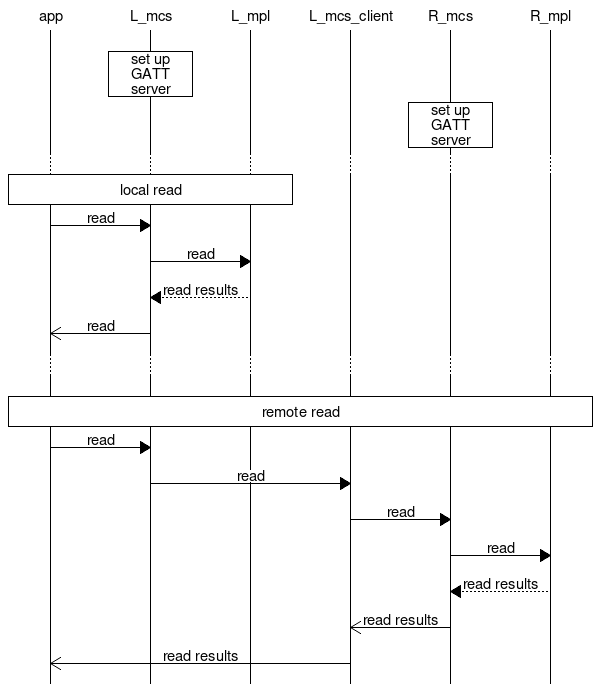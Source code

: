# Overview over Media Control Service in the VCS pattern

msc {

    app, L_mcs, L_mpl, L_mcs_client, R_mcs, R_mpl;
    |||;

    L_mcs box L_mcs [ label = "set up GATT server" ];
    R_mcs box R_mcs [ label = "set up GATT server" ];
    ...;

    app box L_mpl [ label = "local read" ];
    app=>L_mcs [ label = "read" ];
    L_mcs=>L_mpl [ label = "read" ];
    L_mcs<<L_mpl  [ label = "read results" ];
    app<<=L_mcs [ label = "read" ];
    ...;


    |||;
    app box R_mpl [ label = "remote read" ];
    app=>L_mcs [ label = "read" ];
    L_mcs=>L_mcs_client [ label = "read" ];
    L_mcs_client=>R_mcs [ label = "read" ];
    R_mcs=>R_mpl [ label = "read" ];
    R_mcs<<R_mpl  [ label = "read results" ];
    L_mcs_client<<=R_mcs  [ label = "read results" ];
    app<<=L_mcs_client  [ label = "read results" ];

}
